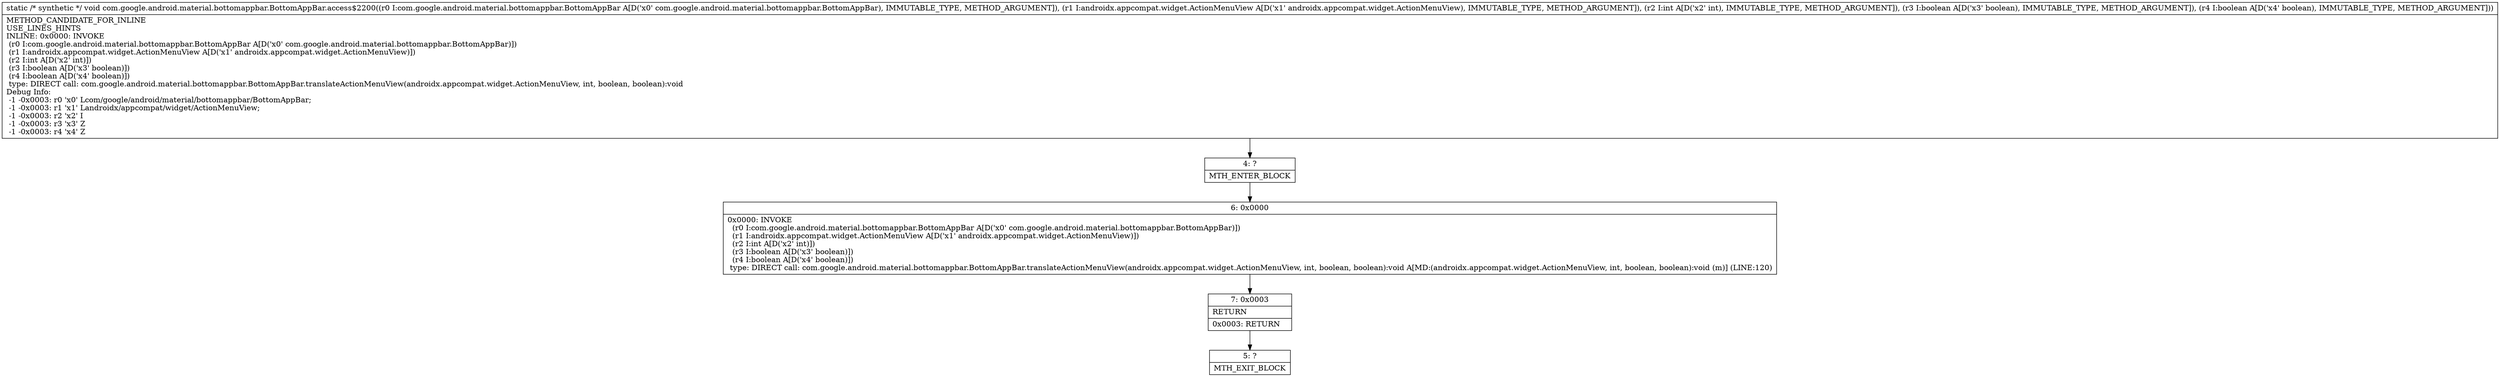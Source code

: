 digraph "CFG forcom.google.android.material.bottomappbar.BottomAppBar.access$2200(Lcom\/google\/android\/material\/bottomappbar\/BottomAppBar;Landroidx\/appcompat\/widget\/ActionMenuView;IZZ)V" {
Node_4 [shape=record,label="{4\:\ ?|MTH_ENTER_BLOCK\l}"];
Node_6 [shape=record,label="{6\:\ 0x0000|0x0000: INVOKE  \l  (r0 I:com.google.android.material.bottomappbar.BottomAppBar A[D('x0' com.google.android.material.bottomappbar.BottomAppBar)])\l  (r1 I:androidx.appcompat.widget.ActionMenuView A[D('x1' androidx.appcompat.widget.ActionMenuView)])\l  (r2 I:int A[D('x2' int)])\l  (r3 I:boolean A[D('x3' boolean)])\l  (r4 I:boolean A[D('x4' boolean)])\l type: DIRECT call: com.google.android.material.bottomappbar.BottomAppBar.translateActionMenuView(androidx.appcompat.widget.ActionMenuView, int, boolean, boolean):void A[MD:(androidx.appcompat.widget.ActionMenuView, int, boolean, boolean):void (m)] (LINE:120)\l}"];
Node_7 [shape=record,label="{7\:\ 0x0003|RETURN\l|0x0003: RETURN   \l}"];
Node_5 [shape=record,label="{5\:\ ?|MTH_EXIT_BLOCK\l}"];
MethodNode[shape=record,label="{static \/* synthetic *\/ void com.google.android.material.bottomappbar.BottomAppBar.access$2200((r0 I:com.google.android.material.bottomappbar.BottomAppBar A[D('x0' com.google.android.material.bottomappbar.BottomAppBar), IMMUTABLE_TYPE, METHOD_ARGUMENT]), (r1 I:androidx.appcompat.widget.ActionMenuView A[D('x1' androidx.appcompat.widget.ActionMenuView), IMMUTABLE_TYPE, METHOD_ARGUMENT]), (r2 I:int A[D('x2' int), IMMUTABLE_TYPE, METHOD_ARGUMENT]), (r3 I:boolean A[D('x3' boolean), IMMUTABLE_TYPE, METHOD_ARGUMENT]), (r4 I:boolean A[D('x4' boolean), IMMUTABLE_TYPE, METHOD_ARGUMENT]))  | METHOD_CANDIDATE_FOR_INLINE\lUSE_LINES_HINTS\lINLINE: 0x0000: INVOKE  \l  (r0 I:com.google.android.material.bottomappbar.BottomAppBar A[D('x0' com.google.android.material.bottomappbar.BottomAppBar)])\l  (r1 I:androidx.appcompat.widget.ActionMenuView A[D('x1' androidx.appcompat.widget.ActionMenuView)])\l  (r2 I:int A[D('x2' int)])\l  (r3 I:boolean A[D('x3' boolean)])\l  (r4 I:boolean A[D('x4' boolean)])\l type: DIRECT call: com.google.android.material.bottomappbar.BottomAppBar.translateActionMenuView(androidx.appcompat.widget.ActionMenuView, int, boolean, boolean):void\lDebug Info:\l  \-1 \-0x0003: r0 'x0' Lcom\/google\/android\/material\/bottomappbar\/BottomAppBar;\l  \-1 \-0x0003: r1 'x1' Landroidx\/appcompat\/widget\/ActionMenuView;\l  \-1 \-0x0003: r2 'x2' I\l  \-1 \-0x0003: r3 'x3' Z\l  \-1 \-0x0003: r4 'x4' Z\l}"];
MethodNode -> Node_4;Node_4 -> Node_6;
Node_6 -> Node_7;
Node_7 -> Node_5;
}

